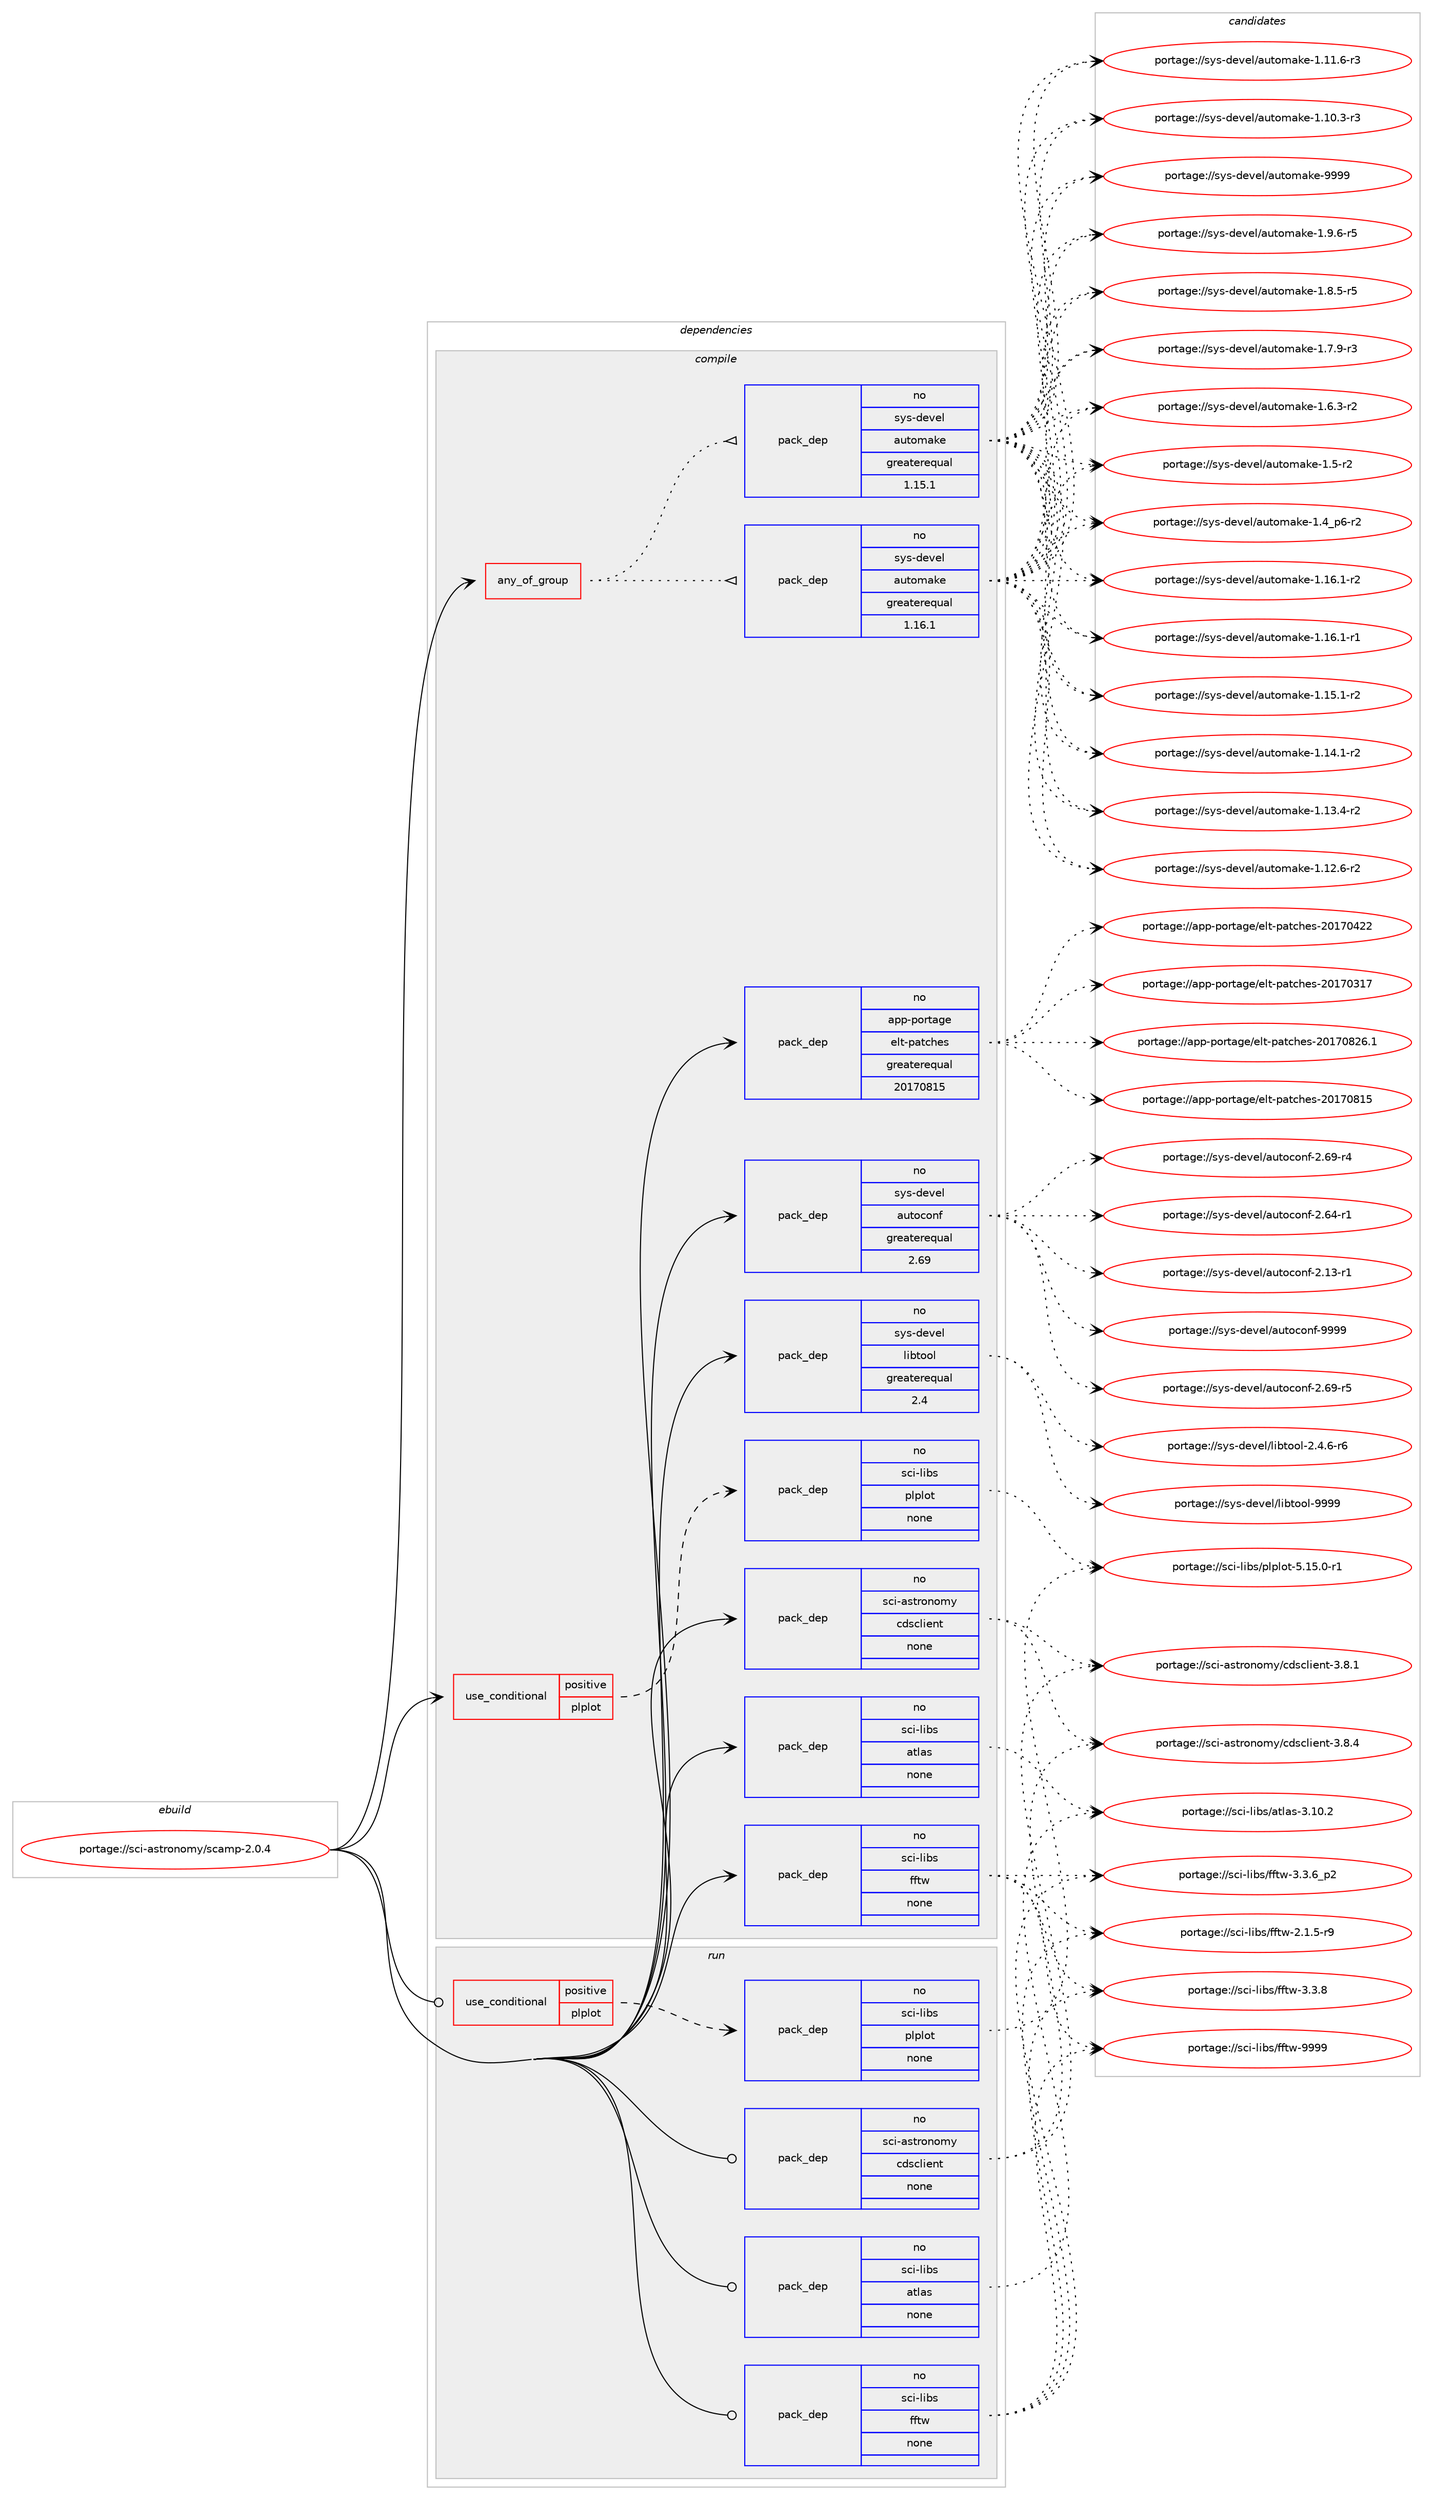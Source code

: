 digraph prolog {

# *************
# Graph options
# *************

newrank=true;
concentrate=true;
compound=true;
graph [rankdir=LR,fontname=Helvetica,fontsize=10,ranksep=1.5];#, ranksep=2.5, nodesep=0.2];
edge  [arrowhead=vee];
node  [fontname=Helvetica,fontsize=10];

# **********
# The ebuild
# **********

subgraph cluster_leftcol {
color=gray;
rank=same;
label=<<i>ebuild</i>>;
id [label="portage://sci-astronomy/scamp-2.0.4", color=red, width=4, href="../sci-astronomy/scamp-2.0.4.svg"];
}

# ****************
# The dependencies
# ****************

subgraph cluster_midcol {
color=gray;
label=<<i>dependencies</i>>;
subgraph cluster_compile {
fillcolor="#eeeeee";
style=filled;
label=<<i>compile</i>>;
subgraph any670 {
dependency27823 [label=<<TABLE BORDER="0" CELLBORDER="1" CELLSPACING="0" CELLPADDING="4"><TR><TD CELLPADDING="10">any_of_group</TD></TR></TABLE>>, shape=none, color=red];subgraph pack22545 {
dependency27824 [label=<<TABLE BORDER="0" CELLBORDER="1" CELLSPACING="0" CELLPADDING="4" WIDTH="220"><TR><TD ROWSPAN="6" CELLPADDING="30">pack_dep</TD></TR><TR><TD WIDTH="110">no</TD></TR><TR><TD>sys-devel</TD></TR><TR><TD>automake</TD></TR><TR><TD>greaterequal</TD></TR><TR><TD>1.16.1</TD></TR></TABLE>>, shape=none, color=blue];
}
dependency27823:e -> dependency27824:w [weight=20,style="dotted",arrowhead="oinv"];
subgraph pack22546 {
dependency27825 [label=<<TABLE BORDER="0" CELLBORDER="1" CELLSPACING="0" CELLPADDING="4" WIDTH="220"><TR><TD ROWSPAN="6" CELLPADDING="30">pack_dep</TD></TR><TR><TD WIDTH="110">no</TD></TR><TR><TD>sys-devel</TD></TR><TR><TD>automake</TD></TR><TR><TD>greaterequal</TD></TR><TR><TD>1.15.1</TD></TR></TABLE>>, shape=none, color=blue];
}
dependency27823:e -> dependency27825:w [weight=20,style="dotted",arrowhead="oinv"];
}
id:e -> dependency27823:w [weight=20,style="solid",arrowhead="vee"];
subgraph cond4604 {
dependency27826 [label=<<TABLE BORDER="0" CELLBORDER="1" CELLSPACING="0" CELLPADDING="4"><TR><TD ROWSPAN="3" CELLPADDING="10">use_conditional</TD></TR><TR><TD>positive</TD></TR><TR><TD>plplot</TD></TR></TABLE>>, shape=none, color=red];
subgraph pack22547 {
dependency27827 [label=<<TABLE BORDER="0" CELLBORDER="1" CELLSPACING="0" CELLPADDING="4" WIDTH="220"><TR><TD ROWSPAN="6" CELLPADDING="30">pack_dep</TD></TR><TR><TD WIDTH="110">no</TD></TR><TR><TD>sci-libs</TD></TR><TR><TD>plplot</TD></TR><TR><TD>none</TD></TR><TR><TD></TD></TR></TABLE>>, shape=none, color=blue];
}
dependency27826:e -> dependency27827:w [weight=20,style="dashed",arrowhead="vee"];
}
id:e -> dependency27826:w [weight=20,style="solid",arrowhead="vee"];
subgraph pack22548 {
dependency27828 [label=<<TABLE BORDER="0" CELLBORDER="1" CELLSPACING="0" CELLPADDING="4" WIDTH="220"><TR><TD ROWSPAN="6" CELLPADDING="30">pack_dep</TD></TR><TR><TD WIDTH="110">no</TD></TR><TR><TD>app-portage</TD></TR><TR><TD>elt-patches</TD></TR><TR><TD>greaterequal</TD></TR><TR><TD>20170815</TD></TR></TABLE>>, shape=none, color=blue];
}
id:e -> dependency27828:w [weight=20,style="solid",arrowhead="vee"];
subgraph pack22549 {
dependency27829 [label=<<TABLE BORDER="0" CELLBORDER="1" CELLSPACING="0" CELLPADDING="4" WIDTH="220"><TR><TD ROWSPAN="6" CELLPADDING="30">pack_dep</TD></TR><TR><TD WIDTH="110">no</TD></TR><TR><TD>sci-astronomy</TD></TR><TR><TD>cdsclient</TD></TR><TR><TD>none</TD></TR><TR><TD></TD></TR></TABLE>>, shape=none, color=blue];
}
id:e -> dependency27829:w [weight=20,style="solid",arrowhead="vee"];
subgraph pack22550 {
dependency27830 [label=<<TABLE BORDER="0" CELLBORDER="1" CELLSPACING="0" CELLPADDING="4" WIDTH="220"><TR><TD ROWSPAN="6" CELLPADDING="30">pack_dep</TD></TR><TR><TD WIDTH="110">no</TD></TR><TR><TD>sci-libs</TD></TR><TR><TD>atlas</TD></TR><TR><TD>none</TD></TR><TR><TD></TD></TR></TABLE>>, shape=none, color=blue];
}
id:e -> dependency27830:w [weight=20,style="solid",arrowhead="vee"];
subgraph pack22551 {
dependency27831 [label=<<TABLE BORDER="0" CELLBORDER="1" CELLSPACING="0" CELLPADDING="4" WIDTH="220"><TR><TD ROWSPAN="6" CELLPADDING="30">pack_dep</TD></TR><TR><TD WIDTH="110">no</TD></TR><TR><TD>sci-libs</TD></TR><TR><TD>fftw</TD></TR><TR><TD>none</TD></TR><TR><TD></TD></TR></TABLE>>, shape=none, color=blue];
}
id:e -> dependency27831:w [weight=20,style="solid",arrowhead="vee"];
subgraph pack22552 {
dependency27832 [label=<<TABLE BORDER="0" CELLBORDER="1" CELLSPACING="0" CELLPADDING="4" WIDTH="220"><TR><TD ROWSPAN="6" CELLPADDING="30">pack_dep</TD></TR><TR><TD WIDTH="110">no</TD></TR><TR><TD>sys-devel</TD></TR><TR><TD>autoconf</TD></TR><TR><TD>greaterequal</TD></TR><TR><TD>2.69</TD></TR></TABLE>>, shape=none, color=blue];
}
id:e -> dependency27832:w [weight=20,style="solid",arrowhead="vee"];
subgraph pack22553 {
dependency27833 [label=<<TABLE BORDER="0" CELLBORDER="1" CELLSPACING="0" CELLPADDING="4" WIDTH="220"><TR><TD ROWSPAN="6" CELLPADDING="30">pack_dep</TD></TR><TR><TD WIDTH="110">no</TD></TR><TR><TD>sys-devel</TD></TR><TR><TD>libtool</TD></TR><TR><TD>greaterequal</TD></TR><TR><TD>2.4</TD></TR></TABLE>>, shape=none, color=blue];
}
id:e -> dependency27833:w [weight=20,style="solid",arrowhead="vee"];
}
subgraph cluster_compileandrun {
fillcolor="#eeeeee";
style=filled;
label=<<i>compile and run</i>>;
}
subgraph cluster_run {
fillcolor="#eeeeee";
style=filled;
label=<<i>run</i>>;
subgraph cond4605 {
dependency27834 [label=<<TABLE BORDER="0" CELLBORDER="1" CELLSPACING="0" CELLPADDING="4"><TR><TD ROWSPAN="3" CELLPADDING="10">use_conditional</TD></TR><TR><TD>positive</TD></TR><TR><TD>plplot</TD></TR></TABLE>>, shape=none, color=red];
subgraph pack22554 {
dependency27835 [label=<<TABLE BORDER="0" CELLBORDER="1" CELLSPACING="0" CELLPADDING="4" WIDTH="220"><TR><TD ROWSPAN="6" CELLPADDING="30">pack_dep</TD></TR><TR><TD WIDTH="110">no</TD></TR><TR><TD>sci-libs</TD></TR><TR><TD>plplot</TD></TR><TR><TD>none</TD></TR><TR><TD></TD></TR></TABLE>>, shape=none, color=blue];
}
dependency27834:e -> dependency27835:w [weight=20,style="dashed",arrowhead="vee"];
}
id:e -> dependency27834:w [weight=20,style="solid",arrowhead="odot"];
subgraph pack22555 {
dependency27836 [label=<<TABLE BORDER="0" CELLBORDER="1" CELLSPACING="0" CELLPADDING="4" WIDTH="220"><TR><TD ROWSPAN="6" CELLPADDING="30">pack_dep</TD></TR><TR><TD WIDTH="110">no</TD></TR><TR><TD>sci-astronomy</TD></TR><TR><TD>cdsclient</TD></TR><TR><TD>none</TD></TR><TR><TD></TD></TR></TABLE>>, shape=none, color=blue];
}
id:e -> dependency27836:w [weight=20,style="solid",arrowhead="odot"];
subgraph pack22556 {
dependency27837 [label=<<TABLE BORDER="0" CELLBORDER="1" CELLSPACING="0" CELLPADDING="4" WIDTH="220"><TR><TD ROWSPAN="6" CELLPADDING="30">pack_dep</TD></TR><TR><TD WIDTH="110">no</TD></TR><TR><TD>sci-libs</TD></TR><TR><TD>atlas</TD></TR><TR><TD>none</TD></TR><TR><TD></TD></TR></TABLE>>, shape=none, color=blue];
}
id:e -> dependency27837:w [weight=20,style="solid",arrowhead="odot"];
subgraph pack22557 {
dependency27838 [label=<<TABLE BORDER="0" CELLBORDER="1" CELLSPACING="0" CELLPADDING="4" WIDTH="220"><TR><TD ROWSPAN="6" CELLPADDING="30">pack_dep</TD></TR><TR><TD WIDTH="110">no</TD></TR><TR><TD>sci-libs</TD></TR><TR><TD>fftw</TD></TR><TR><TD>none</TD></TR><TR><TD></TD></TR></TABLE>>, shape=none, color=blue];
}
id:e -> dependency27838:w [weight=20,style="solid",arrowhead="odot"];
}
}

# **************
# The candidates
# **************

subgraph cluster_choices {
rank=same;
color=gray;
label=<<i>candidates</i>>;

subgraph choice22545 {
color=black;
nodesep=1;
choice115121115451001011181011084797117116111109971071014557575757 [label="portage://sys-devel/automake-9999", color=red, width=4,href="../sys-devel/automake-9999.svg"];
choice115121115451001011181011084797117116111109971071014549465746544511453 [label="portage://sys-devel/automake-1.9.6-r5", color=red, width=4,href="../sys-devel/automake-1.9.6-r5.svg"];
choice115121115451001011181011084797117116111109971071014549465646534511453 [label="portage://sys-devel/automake-1.8.5-r5", color=red, width=4,href="../sys-devel/automake-1.8.5-r5.svg"];
choice115121115451001011181011084797117116111109971071014549465546574511451 [label="portage://sys-devel/automake-1.7.9-r3", color=red, width=4,href="../sys-devel/automake-1.7.9-r3.svg"];
choice115121115451001011181011084797117116111109971071014549465446514511450 [label="portage://sys-devel/automake-1.6.3-r2", color=red, width=4,href="../sys-devel/automake-1.6.3-r2.svg"];
choice11512111545100101118101108479711711611110997107101454946534511450 [label="portage://sys-devel/automake-1.5-r2", color=red, width=4,href="../sys-devel/automake-1.5-r2.svg"];
choice115121115451001011181011084797117116111109971071014549465295112544511450 [label="portage://sys-devel/automake-1.4_p6-r2", color=red, width=4,href="../sys-devel/automake-1.4_p6-r2.svg"];
choice11512111545100101118101108479711711611110997107101454946495446494511450 [label="portage://sys-devel/automake-1.16.1-r2", color=red, width=4,href="../sys-devel/automake-1.16.1-r2.svg"];
choice11512111545100101118101108479711711611110997107101454946495446494511449 [label="portage://sys-devel/automake-1.16.1-r1", color=red, width=4,href="../sys-devel/automake-1.16.1-r1.svg"];
choice11512111545100101118101108479711711611110997107101454946495346494511450 [label="portage://sys-devel/automake-1.15.1-r2", color=red, width=4,href="../sys-devel/automake-1.15.1-r2.svg"];
choice11512111545100101118101108479711711611110997107101454946495246494511450 [label="portage://sys-devel/automake-1.14.1-r2", color=red, width=4,href="../sys-devel/automake-1.14.1-r2.svg"];
choice11512111545100101118101108479711711611110997107101454946495146524511450 [label="portage://sys-devel/automake-1.13.4-r2", color=red, width=4,href="../sys-devel/automake-1.13.4-r2.svg"];
choice11512111545100101118101108479711711611110997107101454946495046544511450 [label="portage://sys-devel/automake-1.12.6-r2", color=red, width=4,href="../sys-devel/automake-1.12.6-r2.svg"];
choice11512111545100101118101108479711711611110997107101454946494946544511451 [label="portage://sys-devel/automake-1.11.6-r3", color=red, width=4,href="../sys-devel/automake-1.11.6-r3.svg"];
choice11512111545100101118101108479711711611110997107101454946494846514511451 [label="portage://sys-devel/automake-1.10.3-r3", color=red, width=4,href="../sys-devel/automake-1.10.3-r3.svg"];
dependency27824:e -> choice115121115451001011181011084797117116111109971071014557575757:w [style=dotted,weight="100"];
dependency27824:e -> choice115121115451001011181011084797117116111109971071014549465746544511453:w [style=dotted,weight="100"];
dependency27824:e -> choice115121115451001011181011084797117116111109971071014549465646534511453:w [style=dotted,weight="100"];
dependency27824:e -> choice115121115451001011181011084797117116111109971071014549465546574511451:w [style=dotted,weight="100"];
dependency27824:e -> choice115121115451001011181011084797117116111109971071014549465446514511450:w [style=dotted,weight="100"];
dependency27824:e -> choice11512111545100101118101108479711711611110997107101454946534511450:w [style=dotted,weight="100"];
dependency27824:e -> choice115121115451001011181011084797117116111109971071014549465295112544511450:w [style=dotted,weight="100"];
dependency27824:e -> choice11512111545100101118101108479711711611110997107101454946495446494511450:w [style=dotted,weight="100"];
dependency27824:e -> choice11512111545100101118101108479711711611110997107101454946495446494511449:w [style=dotted,weight="100"];
dependency27824:e -> choice11512111545100101118101108479711711611110997107101454946495346494511450:w [style=dotted,weight="100"];
dependency27824:e -> choice11512111545100101118101108479711711611110997107101454946495246494511450:w [style=dotted,weight="100"];
dependency27824:e -> choice11512111545100101118101108479711711611110997107101454946495146524511450:w [style=dotted,weight="100"];
dependency27824:e -> choice11512111545100101118101108479711711611110997107101454946495046544511450:w [style=dotted,weight="100"];
dependency27824:e -> choice11512111545100101118101108479711711611110997107101454946494946544511451:w [style=dotted,weight="100"];
dependency27824:e -> choice11512111545100101118101108479711711611110997107101454946494846514511451:w [style=dotted,weight="100"];
}
subgraph choice22546 {
color=black;
nodesep=1;
choice115121115451001011181011084797117116111109971071014557575757 [label="portage://sys-devel/automake-9999", color=red, width=4,href="../sys-devel/automake-9999.svg"];
choice115121115451001011181011084797117116111109971071014549465746544511453 [label="portage://sys-devel/automake-1.9.6-r5", color=red, width=4,href="../sys-devel/automake-1.9.6-r5.svg"];
choice115121115451001011181011084797117116111109971071014549465646534511453 [label="portage://sys-devel/automake-1.8.5-r5", color=red, width=4,href="../sys-devel/automake-1.8.5-r5.svg"];
choice115121115451001011181011084797117116111109971071014549465546574511451 [label="portage://sys-devel/automake-1.7.9-r3", color=red, width=4,href="../sys-devel/automake-1.7.9-r3.svg"];
choice115121115451001011181011084797117116111109971071014549465446514511450 [label="portage://sys-devel/automake-1.6.3-r2", color=red, width=4,href="../sys-devel/automake-1.6.3-r2.svg"];
choice11512111545100101118101108479711711611110997107101454946534511450 [label="portage://sys-devel/automake-1.5-r2", color=red, width=4,href="../sys-devel/automake-1.5-r2.svg"];
choice115121115451001011181011084797117116111109971071014549465295112544511450 [label="portage://sys-devel/automake-1.4_p6-r2", color=red, width=4,href="../sys-devel/automake-1.4_p6-r2.svg"];
choice11512111545100101118101108479711711611110997107101454946495446494511450 [label="portage://sys-devel/automake-1.16.1-r2", color=red, width=4,href="../sys-devel/automake-1.16.1-r2.svg"];
choice11512111545100101118101108479711711611110997107101454946495446494511449 [label="portage://sys-devel/automake-1.16.1-r1", color=red, width=4,href="../sys-devel/automake-1.16.1-r1.svg"];
choice11512111545100101118101108479711711611110997107101454946495346494511450 [label="portage://sys-devel/automake-1.15.1-r2", color=red, width=4,href="../sys-devel/automake-1.15.1-r2.svg"];
choice11512111545100101118101108479711711611110997107101454946495246494511450 [label="portage://sys-devel/automake-1.14.1-r2", color=red, width=4,href="../sys-devel/automake-1.14.1-r2.svg"];
choice11512111545100101118101108479711711611110997107101454946495146524511450 [label="portage://sys-devel/automake-1.13.4-r2", color=red, width=4,href="../sys-devel/automake-1.13.4-r2.svg"];
choice11512111545100101118101108479711711611110997107101454946495046544511450 [label="portage://sys-devel/automake-1.12.6-r2", color=red, width=4,href="../sys-devel/automake-1.12.6-r2.svg"];
choice11512111545100101118101108479711711611110997107101454946494946544511451 [label="portage://sys-devel/automake-1.11.6-r3", color=red, width=4,href="../sys-devel/automake-1.11.6-r3.svg"];
choice11512111545100101118101108479711711611110997107101454946494846514511451 [label="portage://sys-devel/automake-1.10.3-r3", color=red, width=4,href="../sys-devel/automake-1.10.3-r3.svg"];
dependency27825:e -> choice115121115451001011181011084797117116111109971071014557575757:w [style=dotted,weight="100"];
dependency27825:e -> choice115121115451001011181011084797117116111109971071014549465746544511453:w [style=dotted,weight="100"];
dependency27825:e -> choice115121115451001011181011084797117116111109971071014549465646534511453:w [style=dotted,weight="100"];
dependency27825:e -> choice115121115451001011181011084797117116111109971071014549465546574511451:w [style=dotted,weight="100"];
dependency27825:e -> choice115121115451001011181011084797117116111109971071014549465446514511450:w [style=dotted,weight="100"];
dependency27825:e -> choice11512111545100101118101108479711711611110997107101454946534511450:w [style=dotted,weight="100"];
dependency27825:e -> choice115121115451001011181011084797117116111109971071014549465295112544511450:w [style=dotted,weight="100"];
dependency27825:e -> choice11512111545100101118101108479711711611110997107101454946495446494511450:w [style=dotted,weight="100"];
dependency27825:e -> choice11512111545100101118101108479711711611110997107101454946495446494511449:w [style=dotted,weight="100"];
dependency27825:e -> choice11512111545100101118101108479711711611110997107101454946495346494511450:w [style=dotted,weight="100"];
dependency27825:e -> choice11512111545100101118101108479711711611110997107101454946495246494511450:w [style=dotted,weight="100"];
dependency27825:e -> choice11512111545100101118101108479711711611110997107101454946495146524511450:w [style=dotted,weight="100"];
dependency27825:e -> choice11512111545100101118101108479711711611110997107101454946495046544511450:w [style=dotted,weight="100"];
dependency27825:e -> choice11512111545100101118101108479711711611110997107101454946494946544511451:w [style=dotted,weight="100"];
dependency27825:e -> choice11512111545100101118101108479711711611110997107101454946494846514511451:w [style=dotted,weight="100"];
}
subgraph choice22547 {
color=black;
nodesep=1;
choice11599105451081059811547112108112108111116455346495346484511449 [label="portage://sci-libs/plplot-5.15.0-r1", color=red, width=4,href="../sci-libs/plplot-5.15.0-r1.svg"];
dependency27827:e -> choice11599105451081059811547112108112108111116455346495346484511449:w [style=dotted,weight="100"];
}
subgraph choice22548 {
color=black;
nodesep=1;
choice971121124511211111411697103101471011081164511297116991041011154550484955485650544649 [label="portage://app-portage/elt-patches-20170826.1", color=red, width=4,href="../app-portage/elt-patches-20170826.1.svg"];
choice97112112451121111141169710310147101108116451129711699104101115455048495548564953 [label="portage://app-portage/elt-patches-20170815", color=red, width=4,href="../app-portage/elt-patches-20170815.svg"];
choice97112112451121111141169710310147101108116451129711699104101115455048495548525050 [label="portage://app-portage/elt-patches-20170422", color=red, width=4,href="../app-portage/elt-patches-20170422.svg"];
choice97112112451121111141169710310147101108116451129711699104101115455048495548514955 [label="portage://app-portage/elt-patches-20170317", color=red, width=4,href="../app-portage/elt-patches-20170317.svg"];
dependency27828:e -> choice971121124511211111411697103101471011081164511297116991041011154550484955485650544649:w [style=dotted,weight="100"];
dependency27828:e -> choice97112112451121111141169710310147101108116451129711699104101115455048495548564953:w [style=dotted,weight="100"];
dependency27828:e -> choice97112112451121111141169710310147101108116451129711699104101115455048495548525050:w [style=dotted,weight="100"];
dependency27828:e -> choice97112112451121111141169710310147101108116451129711699104101115455048495548514955:w [style=dotted,weight="100"];
}
subgraph choice22549 {
color=black;
nodesep=1;
choice115991054597115116114111110111109121479910011599108105101110116455146564652 [label="portage://sci-astronomy/cdsclient-3.8.4", color=red, width=4,href="../sci-astronomy/cdsclient-3.8.4.svg"];
choice115991054597115116114111110111109121479910011599108105101110116455146564649 [label="portage://sci-astronomy/cdsclient-3.8.1", color=red, width=4,href="../sci-astronomy/cdsclient-3.8.1.svg"];
dependency27829:e -> choice115991054597115116114111110111109121479910011599108105101110116455146564652:w [style=dotted,weight="100"];
dependency27829:e -> choice115991054597115116114111110111109121479910011599108105101110116455146564649:w [style=dotted,weight="100"];
}
subgraph choice22550 {
color=black;
nodesep=1;
choice11599105451081059811547971161089711545514649484650 [label="portage://sci-libs/atlas-3.10.2", color=red, width=4,href="../sci-libs/atlas-3.10.2.svg"];
dependency27830:e -> choice11599105451081059811547971161089711545514649484650:w [style=dotted,weight="100"];
}
subgraph choice22551 {
color=black;
nodesep=1;
choice115991054510810598115471021021161194557575757 [label="portage://sci-libs/fftw-9999", color=red, width=4,href="../sci-libs/fftw-9999.svg"];
choice11599105451081059811547102102116119455146514656 [label="portage://sci-libs/fftw-3.3.8", color=red, width=4,href="../sci-libs/fftw-3.3.8.svg"];
choice115991054510810598115471021021161194551465146549511250 [label="portage://sci-libs/fftw-3.3.6_p2", color=red, width=4,href="../sci-libs/fftw-3.3.6_p2.svg"];
choice115991054510810598115471021021161194550464946534511457 [label="portage://sci-libs/fftw-2.1.5-r9", color=red, width=4,href="../sci-libs/fftw-2.1.5-r9.svg"];
dependency27831:e -> choice115991054510810598115471021021161194557575757:w [style=dotted,weight="100"];
dependency27831:e -> choice11599105451081059811547102102116119455146514656:w [style=dotted,weight="100"];
dependency27831:e -> choice115991054510810598115471021021161194551465146549511250:w [style=dotted,weight="100"];
dependency27831:e -> choice115991054510810598115471021021161194550464946534511457:w [style=dotted,weight="100"];
}
subgraph choice22552 {
color=black;
nodesep=1;
choice115121115451001011181011084797117116111991111101024557575757 [label="portage://sys-devel/autoconf-9999", color=red, width=4,href="../sys-devel/autoconf-9999.svg"];
choice1151211154510010111810110847971171161119911111010245504654574511453 [label="portage://sys-devel/autoconf-2.69-r5", color=red, width=4,href="../sys-devel/autoconf-2.69-r5.svg"];
choice1151211154510010111810110847971171161119911111010245504654574511452 [label="portage://sys-devel/autoconf-2.69-r4", color=red, width=4,href="../sys-devel/autoconf-2.69-r4.svg"];
choice1151211154510010111810110847971171161119911111010245504654524511449 [label="portage://sys-devel/autoconf-2.64-r1", color=red, width=4,href="../sys-devel/autoconf-2.64-r1.svg"];
choice1151211154510010111810110847971171161119911111010245504649514511449 [label="portage://sys-devel/autoconf-2.13-r1", color=red, width=4,href="../sys-devel/autoconf-2.13-r1.svg"];
dependency27832:e -> choice115121115451001011181011084797117116111991111101024557575757:w [style=dotted,weight="100"];
dependency27832:e -> choice1151211154510010111810110847971171161119911111010245504654574511453:w [style=dotted,weight="100"];
dependency27832:e -> choice1151211154510010111810110847971171161119911111010245504654574511452:w [style=dotted,weight="100"];
dependency27832:e -> choice1151211154510010111810110847971171161119911111010245504654524511449:w [style=dotted,weight="100"];
dependency27832:e -> choice1151211154510010111810110847971171161119911111010245504649514511449:w [style=dotted,weight="100"];
}
subgraph choice22553 {
color=black;
nodesep=1;
choice1151211154510010111810110847108105981161111111084557575757 [label="portage://sys-devel/libtool-9999", color=red, width=4,href="../sys-devel/libtool-9999.svg"];
choice1151211154510010111810110847108105981161111111084550465246544511454 [label="portage://sys-devel/libtool-2.4.6-r6", color=red, width=4,href="../sys-devel/libtool-2.4.6-r6.svg"];
dependency27833:e -> choice1151211154510010111810110847108105981161111111084557575757:w [style=dotted,weight="100"];
dependency27833:e -> choice1151211154510010111810110847108105981161111111084550465246544511454:w [style=dotted,weight="100"];
}
subgraph choice22554 {
color=black;
nodesep=1;
choice11599105451081059811547112108112108111116455346495346484511449 [label="portage://sci-libs/plplot-5.15.0-r1", color=red, width=4,href="../sci-libs/plplot-5.15.0-r1.svg"];
dependency27835:e -> choice11599105451081059811547112108112108111116455346495346484511449:w [style=dotted,weight="100"];
}
subgraph choice22555 {
color=black;
nodesep=1;
choice115991054597115116114111110111109121479910011599108105101110116455146564652 [label="portage://sci-astronomy/cdsclient-3.8.4", color=red, width=4,href="../sci-astronomy/cdsclient-3.8.4.svg"];
choice115991054597115116114111110111109121479910011599108105101110116455146564649 [label="portage://sci-astronomy/cdsclient-3.8.1", color=red, width=4,href="../sci-astronomy/cdsclient-3.8.1.svg"];
dependency27836:e -> choice115991054597115116114111110111109121479910011599108105101110116455146564652:w [style=dotted,weight="100"];
dependency27836:e -> choice115991054597115116114111110111109121479910011599108105101110116455146564649:w [style=dotted,weight="100"];
}
subgraph choice22556 {
color=black;
nodesep=1;
choice11599105451081059811547971161089711545514649484650 [label="portage://sci-libs/atlas-3.10.2", color=red, width=4,href="../sci-libs/atlas-3.10.2.svg"];
dependency27837:e -> choice11599105451081059811547971161089711545514649484650:w [style=dotted,weight="100"];
}
subgraph choice22557 {
color=black;
nodesep=1;
choice115991054510810598115471021021161194557575757 [label="portage://sci-libs/fftw-9999", color=red, width=4,href="../sci-libs/fftw-9999.svg"];
choice11599105451081059811547102102116119455146514656 [label="portage://sci-libs/fftw-3.3.8", color=red, width=4,href="../sci-libs/fftw-3.3.8.svg"];
choice115991054510810598115471021021161194551465146549511250 [label="portage://sci-libs/fftw-3.3.6_p2", color=red, width=4,href="../sci-libs/fftw-3.3.6_p2.svg"];
choice115991054510810598115471021021161194550464946534511457 [label="portage://sci-libs/fftw-2.1.5-r9", color=red, width=4,href="../sci-libs/fftw-2.1.5-r9.svg"];
dependency27838:e -> choice115991054510810598115471021021161194557575757:w [style=dotted,weight="100"];
dependency27838:e -> choice11599105451081059811547102102116119455146514656:w [style=dotted,weight="100"];
dependency27838:e -> choice115991054510810598115471021021161194551465146549511250:w [style=dotted,weight="100"];
dependency27838:e -> choice115991054510810598115471021021161194550464946534511457:w [style=dotted,weight="100"];
}
}

}
